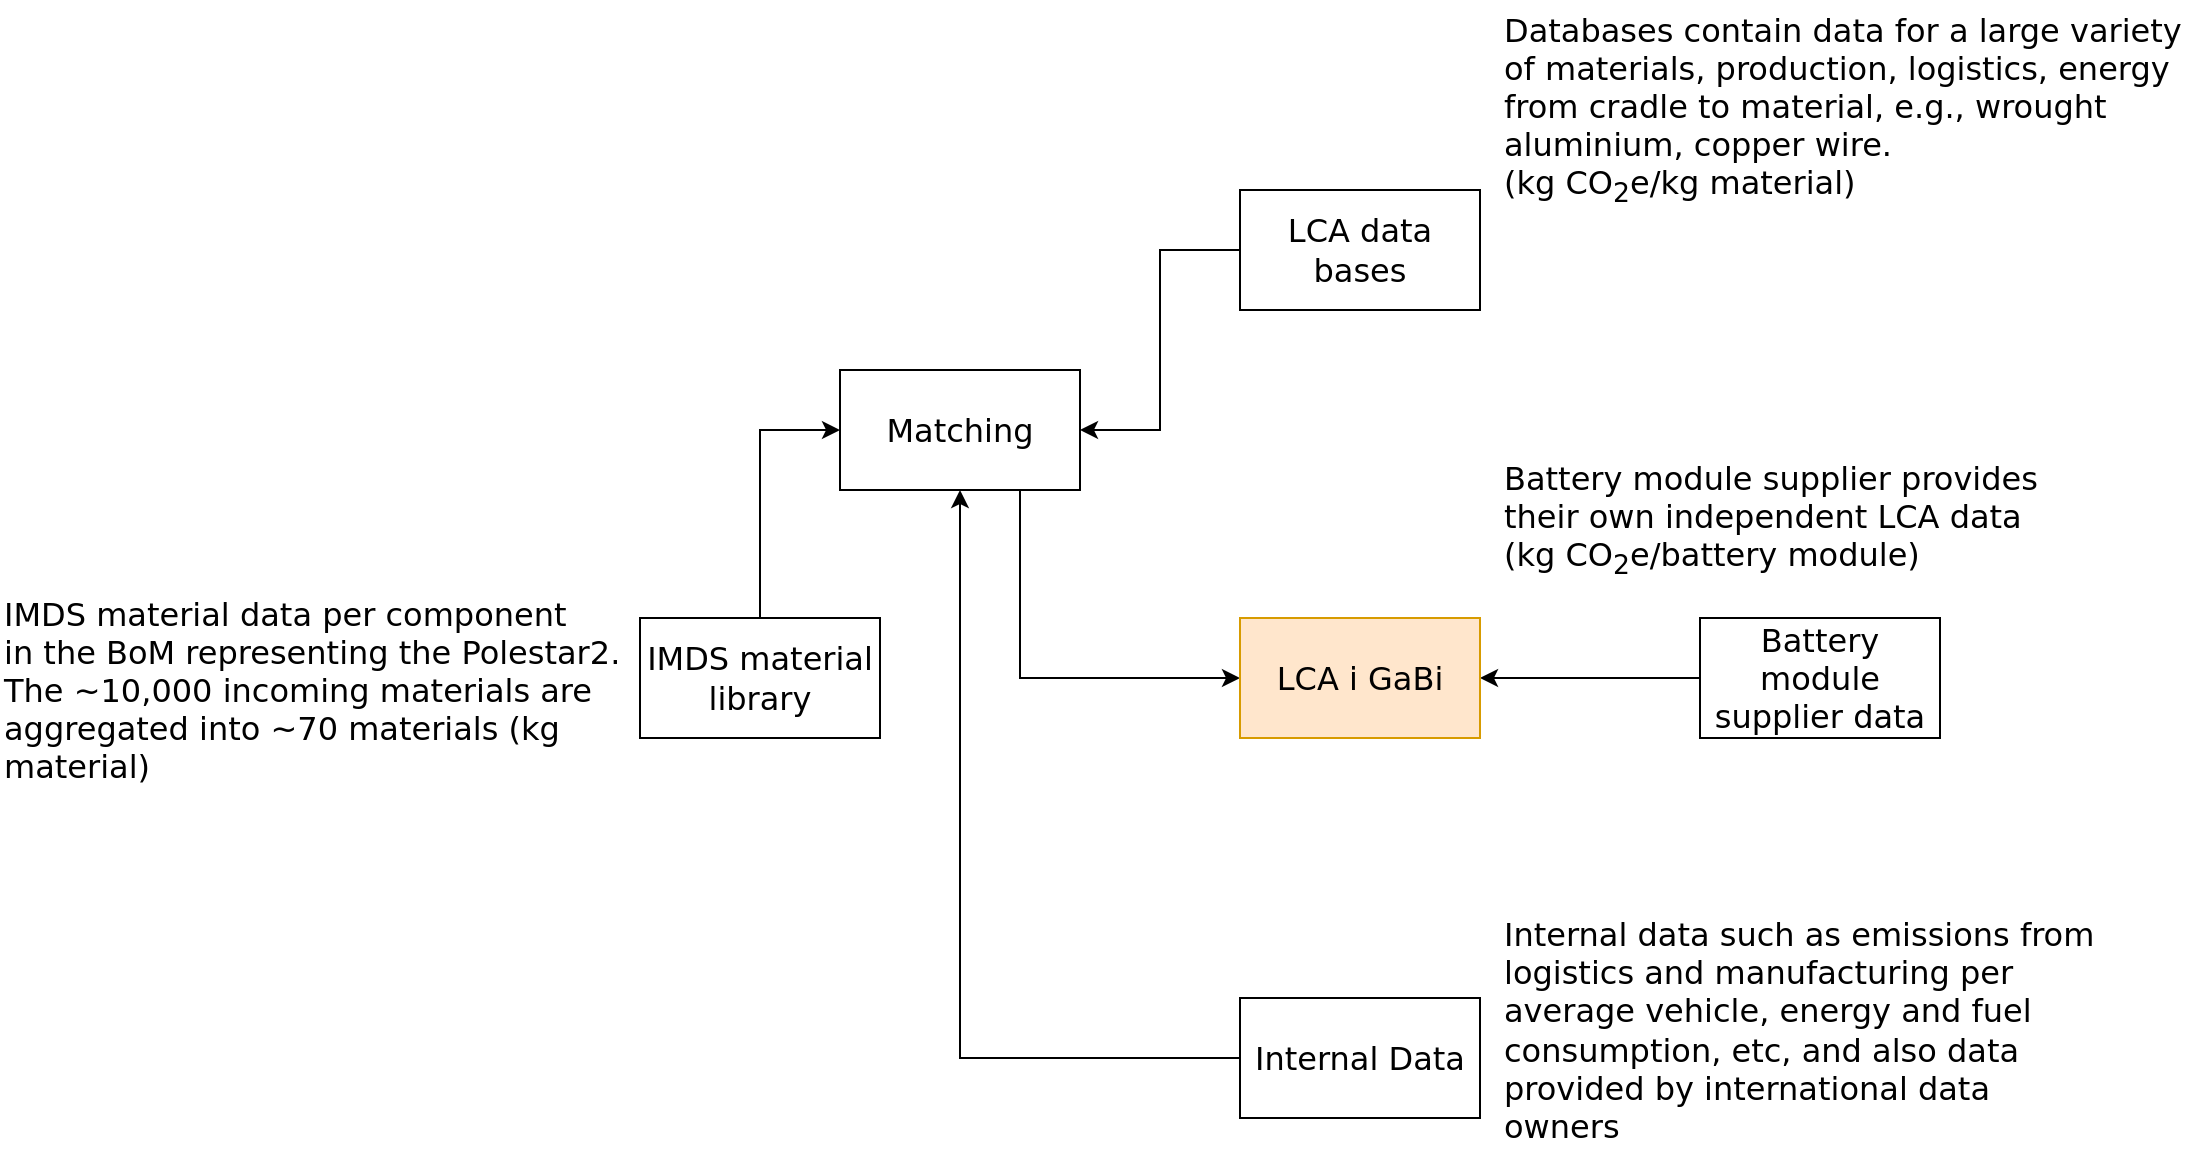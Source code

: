 <mxfile version="16.5.1" type="device"><diagram id="HiluvaDw0z5UgAoQ7ZVU" name="Page-1"><mxGraphModel dx="2563" dy="817" grid="1" gridSize="10" guides="1" tooltips="1" connect="1" arrows="1" fold="1" page="1" pageScale="1" pageWidth="1169" pageHeight="827" math="0" shadow="0"><root><mxCell id="0"/><mxCell id="1" parent="0"/><mxCell id="6W4u3zcDii-DApBZkwxu-8" style="edgeStyle=orthogonalEdgeStyle;rounded=0;orthogonalLoop=1;jettySize=auto;html=1;entryX=1;entryY=0.5;entryDx=0;entryDy=0;fontFamily=Dejavu Sans;fontSize=16;" edge="1" parent="1" source="6W4u3zcDii-DApBZkwxu-2" target="6W4u3zcDii-DApBZkwxu-3"><mxGeometry relative="1" as="geometry"/></mxCell><mxCell id="6W4u3zcDii-DApBZkwxu-2" value="&lt;font face=&quot;Dejavu Sans&quot; style=&quot;font-size: 16px&quot;&gt;LCA data bases&lt;/font&gt;" style="rounded=0;whiteSpace=wrap;html=1;" vertex="1" parent="1"><mxGeometry x="480" y="140" width="120" height="60" as="geometry"/></mxCell><mxCell id="6W4u3zcDii-DApBZkwxu-11" style="edgeStyle=orthogonalEdgeStyle;rounded=0;orthogonalLoop=1;jettySize=auto;html=1;entryX=0;entryY=0.5;entryDx=0;entryDy=0;fontFamily=Dejavu Sans;fontSize=16;" edge="1" parent="1" source="6W4u3zcDii-DApBZkwxu-3" target="6W4u3zcDii-DApBZkwxu-7"><mxGeometry relative="1" as="geometry"><Array as="points"><mxPoint x="370" y="384"/></Array></mxGeometry></mxCell><mxCell id="6W4u3zcDii-DApBZkwxu-3" value="&lt;font face=&quot;Dejavu Sans&quot; style=&quot;font-size: 16px&quot;&gt;Matching&lt;/font&gt;" style="rounded=0;whiteSpace=wrap;html=1;" vertex="1" parent="1"><mxGeometry x="280" y="230" width="120" height="60" as="geometry"/></mxCell><mxCell id="6W4u3zcDii-DApBZkwxu-9" style="edgeStyle=orthogonalEdgeStyle;rounded=0;orthogonalLoop=1;jettySize=auto;html=1;entryX=0;entryY=0.5;entryDx=0;entryDy=0;fontFamily=Dejavu Sans;fontSize=16;" edge="1" parent="1" source="6W4u3zcDii-DApBZkwxu-4" target="6W4u3zcDii-DApBZkwxu-3"><mxGeometry relative="1" as="geometry"/></mxCell><mxCell id="6W4u3zcDii-DApBZkwxu-4" value="&lt;font face=&quot;Dejavu Sans&quot; style=&quot;font-size: 16px&quot;&gt;IMDS material library&lt;/font&gt;" style="rounded=0;whiteSpace=wrap;html=1;" vertex="1" parent="1"><mxGeometry x="180" y="354" width="120" height="60" as="geometry"/></mxCell><mxCell id="6W4u3zcDii-DApBZkwxu-10" style="edgeStyle=orthogonalEdgeStyle;rounded=0;orthogonalLoop=1;jettySize=auto;html=1;fontFamily=Dejavu Sans;fontSize=16;" edge="1" parent="1" source="6W4u3zcDii-DApBZkwxu-5" target="6W4u3zcDii-DApBZkwxu-3"><mxGeometry relative="1" as="geometry"/></mxCell><mxCell id="6W4u3zcDii-DApBZkwxu-5" value="&lt;font face=&quot;Dejavu Sans&quot; style=&quot;font-size: 16px&quot;&gt;Internal Data&lt;/font&gt;" style="rounded=0;whiteSpace=wrap;html=1;" vertex="1" parent="1"><mxGeometry x="480" y="544" width="120" height="60" as="geometry"/></mxCell><mxCell id="6W4u3zcDii-DApBZkwxu-12" style="edgeStyle=orthogonalEdgeStyle;rounded=0;orthogonalLoop=1;jettySize=auto;html=1;fontFamily=Dejavu Sans;fontSize=16;" edge="1" parent="1" source="6W4u3zcDii-DApBZkwxu-6" target="6W4u3zcDii-DApBZkwxu-7"><mxGeometry relative="1" as="geometry"/></mxCell><mxCell id="6W4u3zcDii-DApBZkwxu-6" value="&lt;font face=&quot;Dejavu Sans&quot; style=&quot;font-size: 16px&quot;&gt;Battery module supplier data&lt;/font&gt;" style="rounded=0;whiteSpace=wrap;html=1;" vertex="1" parent="1"><mxGeometry x="710" y="354" width="120" height="60" as="geometry"/></mxCell><mxCell id="6W4u3zcDii-DApBZkwxu-7" value="&lt;font face=&quot;Dejavu Sans&quot; style=&quot;font-size: 16px&quot;&gt;LCA i GaBi&lt;/font&gt;" style="rounded=0;whiteSpace=wrap;html=1;fillColor=#ffe6cc;strokeColor=#d79b00;" vertex="1" parent="1"><mxGeometry x="480" y="354" width="120" height="60" as="geometry"/></mxCell><mxCell id="6W4u3zcDii-DApBZkwxu-14" value="IMDS material data per component&lt;br&gt;in the BoM representing the Polestar2.&lt;br&gt;The ~10,000 incoming materials are&lt;br&gt;aggregated into ~70 materials (kg &lt;br&gt;material)" style="text;html=1;align=left;verticalAlign=middle;resizable=0;points=[];autosize=1;strokeColor=none;fillColor=none;fontSize=16;fontFamily=Dejavu Sans;" vertex="1" parent="1"><mxGeometry x="-140" y="340" width="320" height="100" as="geometry"/></mxCell><mxCell id="6W4u3zcDii-DApBZkwxu-15" value="Databases contain data for a large variety&lt;br&gt;of materials, production, logistics, energy&lt;br&gt;from cradle to material, e.g., wrought&amp;nbsp;&lt;br&gt;aluminium, copper wire.&amp;nbsp;&lt;br&gt;(kg CO&lt;sub&gt;2&lt;/sub&gt;e/kg material)" style="text;html=1;align=left;verticalAlign=middle;resizable=0;points=[];autosize=1;strokeColor=none;fillColor=none;fontSize=16;fontFamily=Dejavu Sans;" vertex="1" parent="1"><mxGeometry x="610" y="45" width="350" height="110" as="geometry"/></mxCell><mxCell id="6W4u3zcDii-DApBZkwxu-16" value="Battery module supplier provides&lt;br&gt;their own independent LCA data&lt;br&gt;(kg CO&lt;sub&gt;2&lt;/sub&gt;e/battery module)" style="text;html=1;align=left;verticalAlign=middle;resizable=0;points=[];autosize=1;strokeColor=none;fillColor=none;fontSize=16;fontFamily=Dejavu Sans;" vertex="1" parent="1"><mxGeometry x="610" y="270" width="280" height="70" as="geometry"/></mxCell><mxCell id="6W4u3zcDii-DApBZkwxu-17" value="Internal data such as emissions from&lt;br&gt;logistics and manufacturing per&lt;br&gt;average vehicle, energy and fuel&lt;br&gt;consumption, etc, and also data&lt;br&gt;provided by international data&lt;br&gt;owners" style="text;html=1;align=left;verticalAlign=middle;resizable=0;points=[];autosize=1;strokeColor=none;fillColor=none;fontSize=16;fontFamily=Dejavu Sans;" vertex="1" parent="1"><mxGeometry x="610" y="500" width="310" height="120" as="geometry"/></mxCell></root></mxGraphModel></diagram></mxfile>